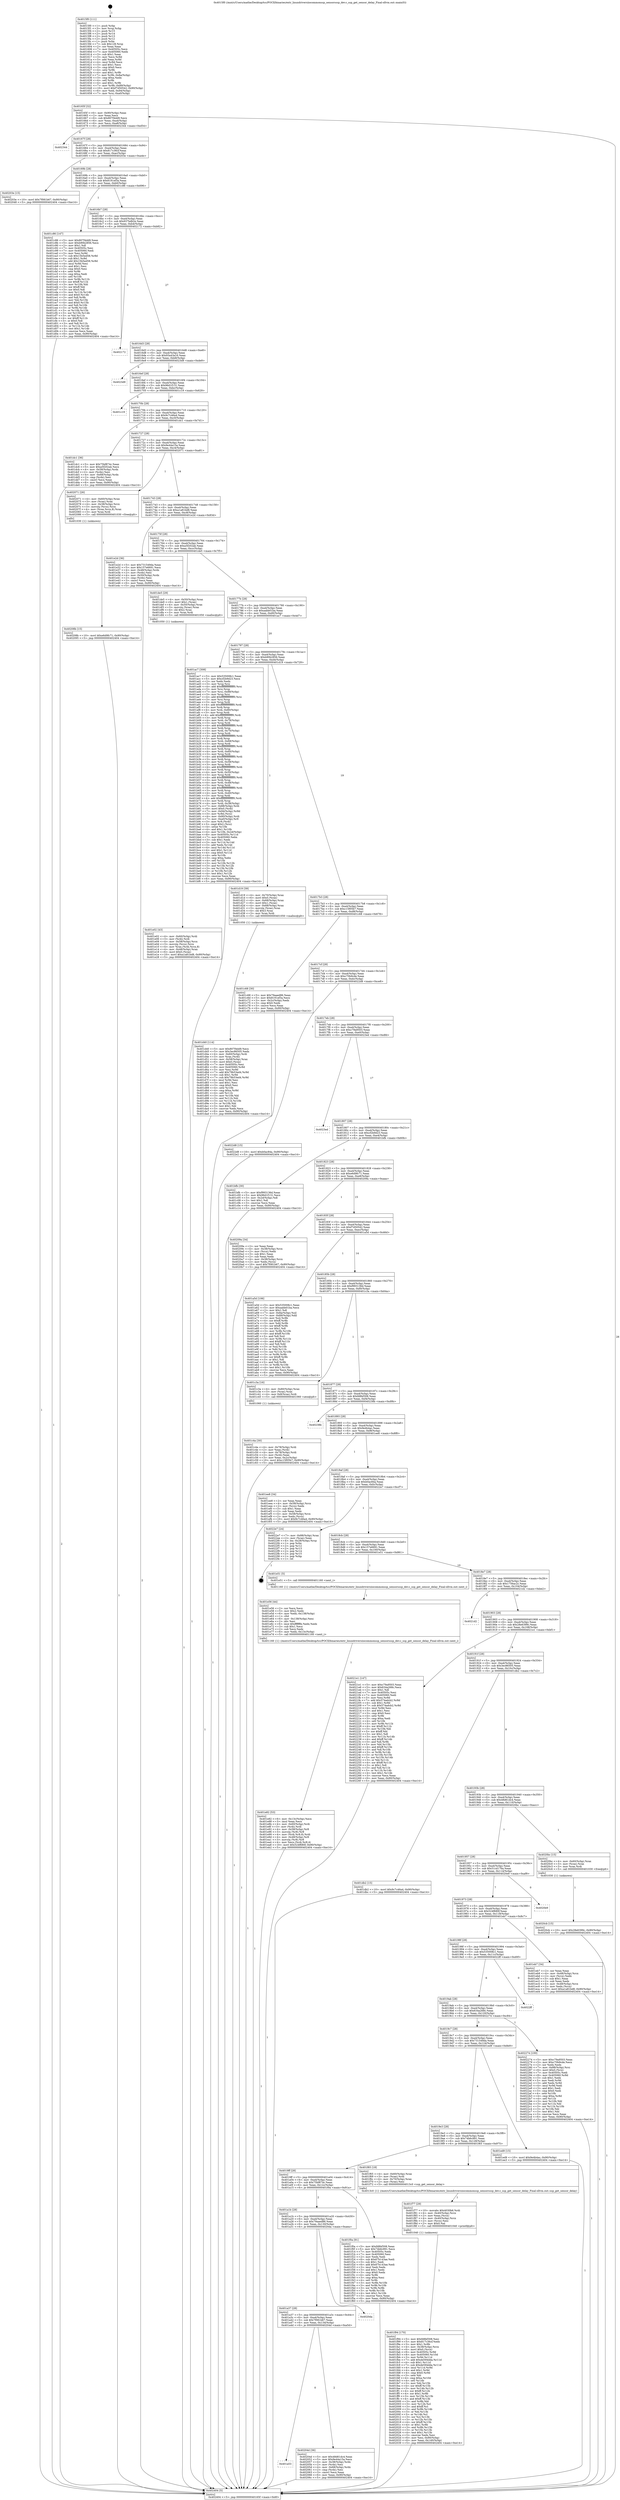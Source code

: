 digraph "0x4015f0" {
  label = "0x4015f0 (/mnt/c/Users/mathe/Desktop/tcc/POCII/binaries/extr_linuxdriversiiocommonssp_sensorsssp_dev.c_ssp_get_sensor_delay_Final-ollvm.out::main(0))"
  labelloc = "t"
  node[shape=record]

  Entry [label="",width=0.3,height=0.3,shape=circle,fillcolor=black,style=filled]
  "0x40165f" [label="{
     0x40165f [32]\l
     | [instrs]\l
     &nbsp;&nbsp;0x40165f \<+6\>: mov -0x90(%rbp),%eax\l
     &nbsp;&nbsp;0x401665 \<+2\>: mov %eax,%ecx\l
     &nbsp;&nbsp;0x401667 \<+6\>: sub $0x807f4dd9,%ecx\l
     &nbsp;&nbsp;0x40166d \<+6\>: mov %eax,-0xa4(%rbp)\l
     &nbsp;&nbsp;0x401673 \<+6\>: mov %ecx,-0xa8(%rbp)\l
     &nbsp;&nbsp;0x401679 \<+6\>: je 0000000000402344 \<main+0xd54\>\l
  }"]
  "0x402344" [label="{
     0x402344\l
  }", style=dashed]
  "0x40167f" [label="{
     0x40167f [28]\l
     | [instrs]\l
     &nbsp;&nbsp;0x40167f \<+5\>: jmp 0000000000401684 \<main+0x94\>\l
     &nbsp;&nbsp;0x401684 \<+6\>: mov -0xa4(%rbp),%eax\l
     &nbsp;&nbsp;0x40168a \<+5\>: sub $0x817c36cf,%eax\l
     &nbsp;&nbsp;0x40168f \<+6\>: mov %eax,-0xac(%rbp)\l
     &nbsp;&nbsp;0x401695 \<+6\>: je 000000000040203e \<main+0xa4e\>\l
  }"]
  Exit [label="",width=0.3,height=0.3,shape=circle,fillcolor=black,style=filled,peripheries=2]
  "0x40203e" [label="{
     0x40203e [15]\l
     | [instrs]\l
     &nbsp;&nbsp;0x40203e \<+10\>: movl $0x7f081b67,-0x90(%rbp)\l
     &nbsp;&nbsp;0x402048 \<+5\>: jmp 0000000000402404 \<main+0xe14\>\l
  }"]
  "0x40169b" [label="{
     0x40169b [28]\l
     | [instrs]\l
     &nbsp;&nbsp;0x40169b \<+5\>: jmp 00000000004016a0 \<main+0xb0\>\l
     &nbsp;&nbsp;0x4016a0 \<+6\>: mov -0xa4(%rbp),%eax\l
     &nbsp;&nbsp;0x4016a6 \<+5\>: sub $0x8191ef3a,%eax\l
     &nbsp;&nbsp;0x4016ab \<+6\>: mov %eax,-0xb0(%rbp)\l
     &nbsp;&nbsp;0x4016b1 \<+6\>: je 0000000000401c86 \<main+0x696\>\l
  }"]
  "0x4020cb" [label="{
     0x4020cb [15]\l
     | [instrs]\l
     &nbsp;&nbsp;0x4020cb \<+10\>: movl $0x28e6399c,-0x90(%rbp)\l
     &nbsp;&nbsp;0x4020d5 \<+5\>: jmp 0000000000402404 \<main+0xe14\>\l
  }"]
  "0x401c86" [label="{
     0x401c86 [147]\l
     | [instrs]\l
     &nbsp;&nbsp;0x401c86 \<+5\>: mov $0x807f4dd9,%eax\l
     &nbsp;&nbsp;0x401c8b \<+5\>: mov $0xb90b2856,%ecx\l
     &nbsp;&nbsp;0x401c90 \<+2\>: mov $0x1,%dl\l
     &nbsp;&nbsp;0x401c92 \<+7\>: mov 0x40505c,%esi\l
     &nbsp;&nbsp;0x401c99 \<+7\>: mov 0x405060,%edi\l
     &nbsp;&nbsp;0x401ca0 \<+3\>: mov %esi,%r8d\l
     &nbsp;&nbsp;0x401ca3 \<+7\>: sub $0x15b5ed58,%r8d\l
     &nbsp;&nbsp;0x401caa \<+4\>: sub $0x1,%r8d\l
     &nbsp;&nbsp;0x401cae \<+7\>: add $0x15b5ed58,%r8d\l
     &nbsp;&nbsp;0x401cb5 \<+4\>: imul %r8d,%esi\l
     &nbsp;&nbsp;0x401cb9 \<+3\>: and $0x1,%esi\l
     &nbsp;&nbsp;0x401cbc \<+3\>: cmp $0x0,%esi\l
     &nbsp;&nbsp;0x401cbf \<+4\>: sete %r9b\l
     &nbsp;&nbsp;0x401cc3 \<+3\>: cmp $0xa,%edi\l
     &nbsp;&nbsp;0x401cc6 \<+4\>: setl %r10b\l
     &nbsp;&nbsp;0x401cca \<+3\>: mov %r9b,%r11b\l
     &nbsp;&nbsp;0x401ccd \<+4\>: xor $0xff,%r11b\l
     &nbsp;&nbsp;0x401cd1 \<+3\>: mov %r10b,%bl\l
     &nbsp;&nbsp;0x401cd4 \<+3\>: xor $0xff,%bl\l
     &nbsp;&nbsp;0x401cd7 \<+3\>: xor $0x0,%dl\l
     &nbsp;&nbsp;0x401cda \<+3\>: mov %r11b,%r14b\l
     &nbsp;&nbsp;0x401cdd \<+4\>: and $0x0,%r14b\l
     &nbsp;&nbsp;0x401ce1 \<+3\>: and %dl,%r9b\l
     &nbsp;&nbsp;0x401ce4 \<+3\>: mov %bl,%r15b\l
     &nbsp;&nbsp;0x401ce7 \<+4\>: and $0x0,%r15b\l
     &nbsp;&nbsp;0x401ceb \<+3\>: and %dl,%r10b\l
     &nbsp;&nbsp;0x401cee \<+3\>: or %r9b,%r14b\l
     &nbsp;&nbsp;0x401cf1 \<+3\>: or %r10b,%r15b\l
     &nbsp;&nbsp;0x401cf4 \<+3\>: xor %r15b,%r14b\l
     &nbsp;&nbsp;0x401cf7 \<+3\>: or %bl,%r11b\l
     &nbsp;&nbsp;0x401cfa \<+4\>: xor $0xff,%r11b\l
     &nbsp;&nbsp;0x401cfe \<+3\>: or $0x0,%dl\l
     &nbsp;&nbsp;0x401d01 \<+3\>: and %dl,%r11b\l
     &nbsp;&nbsp;0x401d04 \<+3\>: or %r11b,%r14b\l
     &nbsp;&nbsp;0x401d07 \<+4\>: test $0x1,%r14b\l
     &nbsp;&nbsp;0x401d0b \<+3\>: cmovne %ecx,%eax\l
     &nbsp;&nbsp;0x401d0e \<+6\>: mov %eax,-0x90(%rbp)\l
     &nbsp;&nbsp;0x401d14 \<+5\>: jmp 0000000000402404 \<main+0xe14\>\l
  }"]
  "0x4016b7" [label="{
     0x4016b7 [28]\l
     | [instrs]\l
     &nbsp;&nbsp;0x4016b7 \<+5\>: jmp 00000000004016bc \<main+0xcc\>\l
     &nbsp;&nbsp;0x4016bc \<+6\>: mov -0xa4(%rbp),%eax\l
     &nbsp;&nbsp;0x4016c2 \<+5\>: sub $0x937bdb2e,%eax\l
     &nbsp;&nbsp;0x4016c7 \<+6\>: mov %eax,-0xb4(%rbp)\l
     &nbsp;&nbsp;0x4016cd \<+6\>: je 0000000000402172 \<main+0xb82\>\l
  }"]
  "0x40208b" [label="{
     0x40208b [15]\l
     | [instrs]\l
     &nbsp;&nbsp;0x40208b \<+10\>: movl $0xe6d9fc71,-0x90(%rbp)\l
     &nbsp;&nbsp;0x402095 \<+5\>: jmp 0000000000402404 \<main+0xe14\>\l
  }"]
  "0x402172" [label="{
     0x402172\l
  }", style=dashed]
  "0x4016d3" [label="{
     0x4016d3 [28]\l
     | [instrs]\l
     &nbsp;&nbsp;0x4016d3 \<+5\>: jmp 00000000004016d8 \<main+0xe8\>\l
     &nbsp;&nbsp;0x4016d8 \<+6\>: mov -0xa4(%rbp),%eax\l
     &nbsp;&nbsp;0x4016de \<+5\>: sub $0x93a43a16,%eax\l
     &nbsp;&nbsp;0x4016e3 \<+6\>: mov %eax,-0xb8(%rbp)\l
     &nbsp;&nbsp;0x4016e9 \<+6\>: je 00000000004023d9 \<main+0xde9\>\l
  }"]
  "0x401a53" [label="{
     0x401a53\l
  }", style=dashed]
  "0x4023d9" [label="{
     0x4023d9\l
  }", style=dashed]
  "0x4016ef" [label="{
     0x4016ef [28]\l
     | [instrs]\l
     &nbsp;&nbsp;0x4016ef \<+5\>: jmp 00000000004016f4 \<main+0x104\>\l
     &nbsp;&nbsp;0x4016f4 \<+6\>: mov -0xa4(%rbp),%eax\l
     &nbsp;&nbsp;0x4016fa \<+5\>: sub $0x96d1f131,%eax\l
     &nbsp;&nbsp;0x4016ff \<+6\>: mov %eax,-0xbc(%rbp)\l
     &nbsp;&nbsp;0x401705 \<+6\>: je 0000000000401c19 \<main+0x629\>\l
  }"]
  "0x40204d" [label="{
     0x40204d [36]\l
     | [instrs]\l
     &nbsp;&nbsp;0x40204d \<+5\>: mov $0x48d61dc4,%eax\l
     &nbsp;&nbsp;0x402052 \<+5\>: mov $0x9e44a15a,%ecx\l
     &nbsp;&nbsp;0x402057 \<+4\>: mov -0x38(%rbp),%rdx\l
     &nbsp;&nbsp;0x40205b \<+2\>: mov (%rdx),%esi\l
     &nbsp;&nbsp;0x40205d \<+4\>: mov -0x68(%rbp),%rdx\l
     &nbsp;&nbsp;0x402061 \<+2\>: cmp (%rdx),%esi\l
     &nbsp;&nbsp;0x402063 \<+3\>: cmovl %ecx,%eax\l
     &nbsp;&nbsp;0x402066 \<+6\>: mov %eax,-0x90(%rbp)\l
     &nbsp;&nbsp;0x40206c \<+5\>: jmp 0000000000402404 \<main+0xe14\>\l
  }"]
  "0x401c19" [label="{
     0x401c19\l
  }", style=dashed]
  "0x40170b" [label="{
     0x40170b [28]\l
     | [instrs]\l
     &nbsp;&nbsp;0x40170b \<+5\>: jmp 0000000000401710 \<main+0x120\>\l
     &nbsp;&nbsp;0x401710 \<+6\>: mov -0xa4(%rbp),%eax\l
     &nbsp;&nbsp;0x401716 \<+5\>: sub $0x9c7c46a4,%eax\l
     &nbsp;&nbsp;0x40171b \<+6\>: mov %eax,-0xc0(%rbp)\l
     &nbsp;&nbsp;0x401721 \<+6\>: je 0000000000401dc1 \<main+0x7d1\>\l
  }"]
  "0x401a37" [label="{
     0x401a37 [28]\l
     | [instrs]\l
     &nbsp;&nbsp;0x401a37 \<+5\>: jmp 0000000000401a3c \<main+0x44c\>\l
     &nbsp;&nbsp;0x401a3c \<+6\>: mov -0xa4(%rbp),%eax\l
     &nbsp;&nbsp;0x401a42 \<+5\>: sub $0x7f081b67,%eax\l
     &nbsp;&nbsp;0x401a47 \<+6\>: mov %eax,-0x134(%rbp)\l
     &nbsp;&nbsp;0x401a4d \<+6\>: je 000000000040204d \<main+0xa5d\>\l
  }"]
  "0x401dc1" [label="{
     0x401dc1 [36]\l
     | [instrs]\l
     &nbsp;&nbsp;0x401dc1 \<+5\>: mov $0x75bf874c,%eax\l
     &nbsp;&nbsp;0x401dc6 \<+5\>: mov $0xa5f202ab,%ecx\l
     &nbsp;&nbsp;0x401dcb \<+4\>: mov -0x58(%rbp),%rdx\l
     &nbsp;&nbsp;0x401dcf \<+2\>: mov (%rdx),%esi\l
     &nbsp;&nbsp;0x401dd1 \<+4\>: mov -0x68(%rbp),%rdx\l
     &nbsp;&nbsp;0x401dd5 \<+2\>: cmp (%rdx),%esi\l
     &nbsp;&nbsp;0x401dd7 \<+3\>: cmovl %ecx,%eax\l
     &nbsp;&nbsp;0x401dda \<+6\>: mov %eax,-0x90(%rbp)\l
     &nbsp;&nbsp;0x401de0 \<+5\>: jmp 0000000000402404 \<main+0xe14\>\l
  }"]
  "0x401727" [label="{
     0x401727 [28]\l
     | [instrs]\l
     &nbsp;&nbsp;0x401727 \<+5\>: jmp 000000000040172c \<main+0x13c\>\l
     &nbsp;&nbsp;0x40172c \<+6\>: mov -0xa4(%rbp),%eax\l
     &nbsp;&nbsp;0x401732 \<+5\>: sub $0x9e44a15a,%eax\l
     &nbsp;&nbsp;0x401737 \<+6\>: mov %eax,-0xc4(%rbp)\l
     &nbsp;&nbsp;0x40173d \<+6\>: je 0000000000402071 \<main+0xa81\>\l
  }"]
  "0x4020da" [label="{
     0x4020da\l
  }", style=dashed]
  "0x402071" [label="{
     0x402071 [26]\l
     | [instrs]\l
     &nbsp;&nbsp;0x402071 \<+4\>: mov -0x60(%rbp),%rax\l
     &nbsp;&nbsp;0x402075 \<+3\>: mov (%rax),%rax\l
     &nbsp;&nbsp;0x402078 \<+4\>: mov -0x38(%rbp),%rcx\l
     &nbsp;&nbsp;0x40207c \<+3\>: movslq (%rcx),%rcx\l
     &nbsp;&nbsp;0x40207f \<+4\>: mov (%rax,%rcx,8),%rax\l
     &nbsp;&nbsp;0x402083 \<+3\>: mov %rax,%rdi\l
     &nbsp;&nbsp;0x402086 \<+5\>: call 0000000000401030 \<free@plt\>\l
     | [calls]\l
     &nbsp;&nbsp;0x401030 \{1\} (unknown)\l
  }"]
  "0x401743" [label="{
     0x401743 [28]\l
     | [instrs]\l
     &nbsp;&nbsp;0x401743 \<+5\>: jmp 0000000000401748 \<main+0x158\>\l
     &nbsp;&nbsp;0x401748 \<+6\>: mov -0xa4(%rbp),%eax\l
     &nbsp;&nbsp;0x40174e \<+5\>: sub $0xa1a81bd8,%eax\l
     &nbsp;&nbsp;0x401753 \<+6\>: mov %eax,-0xc8(%rbp)\l
     &nbsp;&nbsp;0x401759 \<+6\>: je 0000000000401e2d \<main+0x83d\>\l
  }"]
  "0x401f94" [label="{
     0x401f94 [170]\l
     | [instrs]\l
     &nbsp;&nbsp;0x401f94 \<+5\>: mov $0xfd8bf308,%esi\l
     &nbsp;&nbsp;0x401f99 \<+5\>: mov $0x817c36cf,%edx\l
     &nbsp;&nbsp;0x401f9e \<+3\>: mov $0x1,%r8b\l
     &nbsp;&nbsp;0x401fa1 \<+4\>: mov -0x38(%rbp),%rcx\l
     &nbsp;&nbsp;0x401fa5 \<+6\>: movl $0x0,(%rcx)\l
     &nbsp;&nbsp;0x401fab \<+8\>: mov 0x40505c,%r9d\l
     &nbsp;&nbsp;0x401fb3 \<+8\>: mov 0x405060,%r10d\l
     &nbsp;&nbsp;0x401fbb \<+3\>: mov %r9d,%r11d\l
     &nbsp;&nbsp;0x401fbe \<+7\>: add $0xde594dda,%r11d\l
     &nbsp;&nbsp;0x401fc5 \<+4\>: sub $0x1,%r11d\l
     &nbsp;&nbsp;0x401fc9 \<+7\>: sub $0xde594dda,%r11d\l
     &nbsp;&nbsp;0x401fd0 \<+4\>: imul %r11d,%r9d\l
     &nbsp;&nbsp;0x401fd4 \<+4\>: and $0x1,%r9d\l
     &nbsp;&nbsp;0x401fd8 \<+4\>: cmp $0x0,%r9d\l
     &nbsp;&nbsp;0x401fdc \<+3\>: sete %bl\l
     &nbsp;&nbsp;0x401fdf \<+4\>: cmp $0xa,%r10d\l
     &nbsp;&nbsp;0x401fe3 \<+4\>: setl %r14b\l
     &nbsp;&nbsp;0x401fe7 \<+3\>: mov %bl,%r15b\l
     &nbsp;&nbsp;0x401fea \<+4\>: xor $0xff,%r15b\l
     &nbsp;&nbsp;0x401fee \<+3\>: mov %r14b,%r12b\l
     &nbsp;&nbsp;0x401ff1 \<+4\>: xor $0xff,%r12b\l
     &nbsp;&nbsp;0x401ff5 \<+4\>: xor $0x1,%r8b\l
     &nbsp;&nbsp;0x401ff9 \<+3\>: mov %r15b,%r13b\l
     &nbsp;&nbsp;0x401ffc \<+4\>: and $0xff,%r13b\l
     &nbsp;&nbsp;0x402000 \<+3\>: and %r8b,%bl\l
     &nbsp;&nbsp;0x402003 \<+3\>: mov %r12b,%cl\l
     &nbsp;&nbsp;0x402006 \<+3\>: and $0xff,%cl\l
     &nbsp;&nbsp;0x402009 \<+3\>: and %r8b,%r14b\l
     &nbsp;&nbsp;0x40200c \<+3\>: or %bl,%r13b\l
     &nbsp;&nbsp;0x40200f \<+3\>: or %r14b,%cl\l
     &nbsp;&nbsp;0x402012 \<+3\>: xor %cl,%r13b\l
     &nbsp;&nbsp;0x402015 \<+3\>: or %r12b,%r15b\l
     &nbsp;&nbsp;0x402018 \<+4\>: xor $0xff,%r15b\l
     &nbsp;&nbsp;0x40201c \<+4\>: or $0x1,%r8b\l
     &nbsp;&nbsp;0x402020 \<+3\>: and %r8b,%r15b\l
     &nbsp;&nbsp;0x402023 \<+3\>: or %r15b,%r13b\l
     &nbsp;&nbsp;0x402026 \<+4\>: test $0x1,%r13b\l
     &nbsp;&nbsp;0x40202a \<+3\>: cmovne %edx,%esi\l
     &nbsp;&nbsp;0x40202d \<+6\>: mov %esi,-0x90(%rbp)\l
     &nbsp;&nbsp;0x402033 \<+6\>: mov %eax,-0x140(%rbp)\l
     &nbsp;&nbsp;0x402039 \<+5\>: jmp 0000000000402404 \<main+0xe14\>\l
  }"]
  "0x401e2d" [label="{
     0x401e2d [36]\l
     | [instrs]\l
     &nbsp;&nbsp;0x401e2d \<+5\>: mov $0x731549da,%eax\l
     &nbsp;&nbsp;0x401e32 \<+5\>: mov $0x157e6691,%ecx\l
     &nbsp;&nbsp;0x401e37 \<+4\>: mov -0x48(%rbp),%rdx\l
     &nbsp;&nbsp;0x401e3b \<+2\>: mov (%rdx),%esi\l
     &nbsp;&nbsp;0x401e3d \<+4\>: mov -0x50(%rbp),%rdx\l
     &nbsp;&nbsp;0x401e41 \<+2\>: cmp (%rdx),%esi\l
     &nbsp;&nbsp;0x401e43 \<+3\>: cmovl %ecx,%eax\l
     &nbsp;&nbsp;0x401e46 \<+6\>: mov %eax,-0x90(%rbp)\l
     &nbsp;&nbsp;0x401e4c \<+5\>: jmp 0000000000402404 \<main+0xe14\>\l
  }"]
  "0x40175f" [label="{
     0x40175f [28]\l
     | [instrs]\l
     &nbsp;&nbsp;0x40175f \<+5\>: jmp 0000000000401764 \<main+0x174\>\l
     &nbsp;&nbsp;0x401764 \<+6\>: mov -0xa4(%rbp),%eax\l
     &nbsp;&nbsp;0x40176a \<+5\>: sub $0xa5f202ab,%eax\l
     &nbsp;&nbsp;0x40176f \<+6\>: mov %eax,-0xcc(%rbp)\l
     &nbsp;&nbsp;0x401775 \<+6\>: je 0000000000401de5 \<main+0x7f5\>\l
  }"]
  "0x401f77" [label="{
     0x401f77 [29]\l
     | [instrs]\l
     &nbsp;&nbsp;0x401f77 \<+10\>: movabs $0x4030b6,%rdi\l
     &nbsp;&nbsp;0x401f81 \<+4\>: mov -0x40(%rbp),%rcx\l
     &nbsp;&nbsp;0x401f85 \<+2\>: mov %eax,(%rcx)\l
     &nbsp;&nbsp;0x401f87 \<+4\>: mov -0x40(%rbp),%rcx\l
     &nbsp;&nbsp;0x401f8b \<+2\>: mov (%rcx),%esi\l
     &nbsp;&nbsp;0x401f8d \<+2\>: mov $0x0,%al\l
     &nbsp;&nbsp;0x401f8f \<+5\>: call 0000000000401040 \<printf@plt\>\l
     | [calls]\l
     &nbsp;&nbsp;0x401040 \{1\} (unknown)\l
  }"]
  "0x401de5" [label="{
     0x401de5 [29]\l
     | [instrs]\l
     &nbsp;&nbsp;0x401de5 \<+4\>: mov -0x50(%rbp),%rax\l
     &nbsp;&nbsp;0x401de9 \<+6\>: movl $0x1,(%rax)\l
     &nbsp;&nbsp;0x401def \<+4\>: mov -0x50(%rbp),%rax\l
     &nbsp;&nbsp;0x401df3 \<+3\>: movslq (%rax),%rax\l
     &nbsp;&nbsp;0x401df6 \<+4\>: shl $0x2,%rax\l
     &nbsp;&nbsp;0x401dfa \<+3\>: mov %rax,%rdi\l
     &nbsp;&nbsp;0x401dfd \<+5\>: call 0000000000401050 \<malloc@plt\>\l
     | [calls]\l
     &nbsp;&nbsp;0x401050 \{1\} (unknown)\l
  }"]
  "0x40177b" [label="{
     0x40177b [28]\l
     | [instrs]\l
     &nbsp;&nbsp;0x40177b \<+5\>: jmp 0000000000401780 \<main+0x190\>\l
     &nbsp;&nbsp;0x401780 \<+6\>: mov -0xa4(%rbp),%eax\l
     &nbsp;&nbsp;0x401786 \<+5\>: sub $0xaabb01ba,%eax\l
     &nbsp;&nbsp;0x40178b \<+6\>: mov %eax,-0xd0(%rbp)\l
     &nbsp;&nbsp;0x401791 \<+6\>: je 0000000000401ac7 \<main+0x4d7\>\l
  }"]
  "0x401a1b" [label="{
     0x401a1b [28]\l
     | [instrs]\l
     &nbsp;&nbsp;0x401a1b \<+5\>: jmp 0000000000401a20 \<main+0x430\>\l
     &nbsp;&nbsp;0x401a20 \<+6\>: mov -0xa4(%rbp),%eax\l
     &nbsp;&nbsp;0x401a26 \<+5\>: sub $0x79aaed86,%eax\l
     &nbsp;&nbsp;0x401a2b \<+6\>: mov %eax,-0x130(%rbp)\l
     &nbsp;&nbsp;0x401a31 \<+6\>: je 00000000004020da \<main+0xaea\>\l
  }"]
  "0x401ac7" [label="{
     0x401ac7 [308]\l
     | [instrs]\l
     &nbsp;&nbsp;0x401ac7 \<+5\>: mov $0x535008c1,%eax\l
     &nbsp;&nbsp;0x401acc \<+5\>: mov $0xcf2b9d23,%ecx\l
     &nbsp;&nbsp;0x401ad1 \<+2\>: xor %edx,%edx\l
     &nbsp;&nbsp;0x401ad3 \<+3\>: mov %rsp,%rsi\l
     &nbsp;&nbsp;0x401ad6 \<+4\>: add $0xfffffffffffffff0,%rsi\l
     &nbsp;&nbsp;0x401ada \<+3\>: mov %rsi,%rsp\l
     &nbsp;&nbsp;0x401add \<+7\>: mov %rsi,-0x88(%rbp)\l
     &nbsp;&nbsp;0x401ae4 \<+3\>: mov %rsp,%rsi\l
     &nbsp;&nbsp;0x401ae7 \<+4\>: add $0xfffffffffffffff0,%rsi\l
     &nbsp;&nbsp;0x401aeb \<+3\>: mov %rsi,%rsp\l
     &nbsp;&nbsp;0x401aee \<+3\>: mov %rsp,%rdi\l
     &nbsp;&nbsp;0x401af1 \<+4\>: add $0xfffffffffffffff0,%rdi\l
     &nbsp;&nbsp;0x401af5 \<+3\>: mov %rdi,%rsp\l
     &nbsp;&nbsp;0x401af8 \<+4\>: mov %rdi,-0x80(%rbp)\l
     &nbsp;&nbsp;0x401afc \<+3\>: mov %rsp,%rdi\l
     &nbsp;&nbsp;0x401aff \<+4\>: add $0xfffffffffffffff0,%rdi\l
     &nbsp;&nbsp;0x401b03 \<+3\>: mov %rdi,%rsp\l
     &nbsp;&nbsp;0x401b06 \<+4\>: mov %rdi,-0x78(%rbp)\l
     &nbsp;&nbsp;0x401b0a \<+3\>: mov %rsp,%rdi\l
     &nbsp;&nbsp;0x401b0d \<+4\>: add $0xfffffffffffffff0,%rdi\l
     &nbsp;&nbsp;0x401b11 \<+3\>: mov %rdi,%rsp\l
     &nbsp;&nbsp;0x401b14 \<+4\>: mov %rdi,-0x70(%rbp)\l
     &nbsp;&nbsp;0x401b18 \<+3\>: mov %rsp,%rdi\l
     &nbsp;&nbsp;0x401b1b \<+4\>: add $0xfffffffffffffff0,%rdi\l
     &nbsp;&nbsp;0x401b1f \<+3\>: mov %rdi,%rsp\l
     &nbsp;&nbsp;0x401b22 \<+4\>: mov %rdi,-0x68(%rbp)\l
     &nbsp;&nbsp;0x401b26 \<+3\>: mov %rsp,%rdi\l
     &nbsp;&nbsp;0x401b29 \<+4\>: add $0xfffffffffffffff0,%rdi\l
     &nbsp;&nbsp;0x401b2d \<+3\>: mov %rdi,%rsp\l
     &nbsp;&nbsp;0x401b30 \<+4\>: mov %rdi,-0x60(%rbp)\l
     &nbsp;&nbsp;0x401b34 \<+3\>: mov %rsp,%rdi\l
     &nbsp;&nbsp;0x401b37 \<+4\>: add $0xfffffffffffffff0,%rdi\l
     &nbsp;&nbsp;0x401b3b \<+3\>: mov %rdi,%rsp\l
     &nbsp;&nbsp;0x401b3e \<+4\>: mov %rdi,-0x58(%rbp)\l
     &nbsp;&nbsp;0x401b42 \<+3\>: mov %rsp,%rdi\l
     &nbsp;&nbsp;0x401b45 \<+4\>: add $0xfffffffffffffff0,%rdi\l
     &nbsp;&nbsp;0x401b49 \<+3\>: mov %rdi,%rsp\l
     &nbsp;&nbsp;0x401b4c \<+4\>: mov %rdi,-0x50(%rbp)\l
     &nbsp;&nbsp;0x401b50 \<+3\>: mov %rsp,%rdi\l
     &nbsp;&nbsp;0x401b53 \<+4\>: add $0xfffffffffffffff0,%rdi\l
     &nbsp;&nbsp;0x401b57 \<+3\>: mov %rdi,%rsp\l
     &nbsp;&nbsp;0x401b5a \<+4\>: mov %rdi,-0x48(%rbp)\l
     &nbsp;&nbsp;0x401b5e \<+3\>: mov %rsp,%rdi\l
     &nbsp;&nbsp;0x401b61 \<+4\>: add $0xfffffffffffffff0,%rdi\l
     &nbsp;&nbsp;0x401b65 \<+3\>: mov %rdi,%rsp\l
     &nbsp;&nbsp;0x401b68 \<+4\>: mov %rdi,-0x40(%rbp)\l
     &nbsp;&nbsp;0x401b6c \<+3\>: mov %rsp,%rdi\l
     &nbsp;&nbsp;0x401b6f \<+4\>: add $0xfffffffffffffff0,%rdi\l
     &nbsp;&nbsp;0x401b73 \<+3\>: mov %rdi,%rsp\l
     &nbsp;&nbsp;0x401b76 \<+4\>: mov %rdi,-0x38(%rbp)\l
     &nbsp;&nbsp;0x401b7a \<+7\>: mov -0x88(%rbp),%rdi\l
     &nbsp;&nbsp;0x401b81 \<+6\>: movl $0x0,(%rdi)\l
     &nbsp;&nbsp;0x401b87 \<+7\>: mov -0x94(%rbp),%r8d\l
     &nbsp;&nbsp;0x401b8e \<+3\>: mov %r8d,(%rsi)\l
     &nbsp;&nbsp;0x401b91 \<+4\>: mov -0x80(%rbp),%rdi\l
     &nbsp;&nbsp;0x401b95 \<+7\>: mov -0xa0(%rbp),%r9\l
     &nbsp;&nbsp;0x401b9c \<+3\>: mov %r9,(%rdi)\l
     &nbsp;&nbsp;0x401b9f \<+3\>: cmpl $0x2,(%rsi)\l
     &nbsp;&nbsp;0x401ba2 \<+4\>: setne %r10b\l
     &nbsp;&nbsp;0x401ba6 \<+4\>: and $0x1,%r10b\l
     &nbsp;&nbsp;0x401baa \<+4\>: mov %r10b,-0x2d(%rbp)\l
     &nbsp;&nbsp;0x401bae \<+8\>: mov 0x40505c,%r11d\l
     &nbsp;&nbsp;0x401bb6 \<+7\>: mov 0x405060,%ebx\l
     &nbsp;&nbsp;0x401bbd \<+3\>: sub $0x1,%edx\l
     &nbsp;&nbsp;0x401bc0 \<+3\>: mov %r11d,%r14d\l
     &nbsp;&nbsp;0x401bc3 \<+3\>: add %edx,%r14d\l
     &nbsp;&nbsp;0x401bc6 \<+4\>: imul %r14d,%r11d\l
     &nbsp;&nbsp;0x401bca \<+4\>: and $0x1,%r11d\l
     &nbsp;&nbsp;0x401bce \<+4\>: cmp $0x0,%r11d\l
     &nbsp;&nbsp;0x401bd2 \<+4\>: sete %r10b\l
     &nbsp;&nbsp;0x401bd6 \<+3\>: cmp $0xa,%ebx\l
     &nbsp;&nbsp;0x401bd9 \<+4\>: setl %r15b\l
     &nbsp;&nbsp;0x401bdd \<+3\>: mov %r10b,%r12b\l
     &nbsp;&nbsp;0x401be0 \<+3\>: and %r15b,%r12b\l
     &nbsp;&nbsp;0x401be3 \<+3\>: xor %r15b,%r10b\l
     &nbsp;&nbsp;0x401be6 \<+3\>: or %r10b,%r12b\l
     &nbsp;&nbsp;0x401be9 \<+4\>: test $0x1,%r12b\l
     &nbsp;&nbsp;0x401bed \<+3\>: cmovne %ecx,%eax\l
     &nbsp;&nbsp;0x401bf0 \<+6\>: mov %eax,-0x90(%rbp)\l
     &nbsp;&nbsp;0x401bf6 \<+5\>: jmp 0000000000402404 \<main+0xe14\>\l
  }"]
  "0x401797" [label="{
     0x401797 [28]\l
     | [instrs]\l
     &nbsp;&nbsp;0x401797 \<+5\>: jmp 000000000040179c \<main+0x1ac\>\l
     &nbsp;&nbsp;0x40179c \<+6\>: mov -0xa4(%rbp),%eax\l
     &nbsp;&nbsp;0x4017a2 \<+5\>: sub $0xb90b2856,%eax\l
     &nbsp;&nbsp;0x4017a7 \<+6\>: mov %eax,-0xd4(%rbp)\l
     &nbsp;&nbsp;0x4017ad \<+6\>: je 0000000000401d19 \<main+0x729\>\l
  }"]
  "0x401f0a" [label="{
     0x401f0a [91]\l
     | [instrs]\l
     &nbsp;&nbsp;0x401f0a \<+5\>: mov $0xfd8bf308,%eax\l
     &nbsp;&nbsp;0x401f0f \<+5\>: mov $0x74b6c991,%ecx\l
     &nbsp;&nbsp;0x401f14 \<+7\>: mov 0x40505c,%edx\l
     &nbsp;&nbsp;0x401f1b \<+7\>: mov 0x405060,%esi\l
     &nbsp;&nbsp;0x401f22 \<+2\>: mov %edx,%edi\l
     &nbsp;&nbsp;0x401f24 \<+6\>: sub $0x67b143ae,%edi\l
     &nbsp;&nbsp;0x401f2a \<+3\>: sub $0x1,%edi\l
     &nbsp;&nbsp;0x401f2d \<+6\>: add $0x67b143ae,%edi\l
     &nbsp;&nbsp;0x401f33 \<+3\>: imul %edi,%edx\l
     &nbsp;&nbsp;0x401f36 \<+3\>: and $0x1,%edx\l
     &nbsp;&nbsp;0x401f39 \<+3\>: cmp $0x0,%edx\l
     &nbsp;&nbsp;0x401f3c \<+4\>: sete %r8b\l
     &nbsp;&nbsp;0x401f40 \<+3\>: cmp $0xa,%esi\l
     &nbsp;&nbsp;0x401f43 \<+4\>: setl %r9b\l
     &nbsp;&nbsp;0x401f47 \<+3\>: mov %r8b,%r10b\l
     &nbsp;&nbsp;0x401f4a \<+3\>: and %r9b,%r10b\l
     &nbsp;&nbsp;0x401f4d \<+3\>: xor %r9b,%r8b\l
     &nbsp;&nbsp;0x401f50 \<+3\>: or %r8b,%r10b\l
     &nbsp;&nbsp;0x401f53 \<+4\>: test $0x1,%r10b\l
     &nbsp;&nbsp;0x401f57 \<+3\>: cmovne %ecx,%eax\l
     &nbsp;&nbsp;0x401f5a \<+6\>: mov %eax,-0x90(%rbp)\l
     &nbsp;&nbsp;0x401f60 \<+5\>: jmp 0000000000402404 \<main+0xe14\>\l
  }"]
  "0x401d19" [label="{
     0x401d19 [39]\l
     | [instrs]\l
     &nbsp;&nbsp;0x401d19 \<+4\>: mov -0x70(%rbp),%rax\l
     &nbsp;&nbsp;0x401d1d \<+6\>: movl $0x0,(%rax)\l
     &nbsp;&nbsp;0x401d23 \<+4\>: mov -0x68(%rbp),%rax\l
     &nbsp;&nbsp;0x401d27 \<+6\>: movl $0x1,(%rax)\l
     &nbsp;&nbsp;0x401d2d \<+4\>: mov -0x68(%rbp),%rax\l
     &nbsp;&nbsp;0x401d31 \<+3\>: movslq (%rax),%rax\l
     &nbsp;&nbsp;0x401d34 \<+4\>: shl $0x3,%rax\l
     &nbsp;&nbsp;0x401d38 \<+3\>: mov %rax,%rdi\l
     &nbsp;&nbsp;0x401d3b \<+5\>: call 0000000000401050 \<malloc@plt\>\l
     | [calls]\l
     &nbsp;&nbsp;0x401050 \{1\} (unknown)\l
  }"]
  "0x4017b3" [label="{
     0x4017b3 [28]\l
     | [instrs]\l
     &nbsp;&nbsp;0x4017b3 \<+5\>: jmp 00000000004017b8 \<main+0x1c8\>\l
     &nbsp;&nbsp;0x4017b8 \<+6\>: mov -0xa4(%rbp),%eax\l
     &nbsp;&nbsp;0x4017be \<+5\>: sub $0xc15f05b7,%eax\l
     &nbsp;&nbsp;0x4017c3 \<+6\>: mov %eax,-0xd8(%rbp)\l
     &nbsp;&nbsp;0x4017c9 \<+6\>: je 0000000000401c68 \<main+0x678\>\l
  }"]
  "0x4019ff" [label="{
     0x4019ff [28]\l
     | [instrs]\l
     &nbsp;&nbsp;0x4019ff \<+5\>: jmp 0000000000401a04 \<main+0x414\>\l
     &nbsp;&nbsp;0x401a04 \<+6\>: mov -0xa4(%rbp),%eax\l
     &nbsp;&nbsp;0x401a0a \<+5\>: sub $0x75bf874c,%eax\l
     &nbsp;&nbsp;0x401a0f \<+6\>: mov %eax,-0x12c(%rbp)\l
     &nbsp;&nbsp;0x401a15 \<+6\>: je 0000000000401f0a \<main+0x91a\>\l
  }"]
  "0x401c68" [label="{
     0x401c68 [30]\l
     | [instrs]\l
     &nbsp;&nbsp;0x401c68 \<+5\>: mov $0x79aaed86,%eax\l
     &nbsp;&nbsp;0x401c6d \<+5\>: mov $0x8191ef3a,%ecx\l
     &nbsp;&nbsp;0x401c72 \<+3\>: mov -0x2c(%rbp),%edx\l
     &nbsp;&nbsp;0x401c75 \<+3\>: cmp $0x0,%edx\l
     &nbsp;&nbsp;0x401c78 \<+3\>: cmove %ecx,%eax\l
     &nbsp;&nbsp;0x401c7b \<+6\>: mov %eax,-0x90(%rbp)\l
     &nbsp;&nbsp;0x401c81 \<+5\>: jmp 0000000000402404 \<main+0xe14\>\l
  }"]
  "0x4017cf" [label="{
     0x4017cf [28]\l
     | [instrs]\l
     &nbsp;&nbsp;0x4017cf \<+5\>: jmp 00000000004017d4 \<main+0x1e4\>\l
     &nbsp;&nbsp;0x4017d4 \<+6\>: mov -0xa4(%rbp),%eax\l
     &nbsp;&nbsp;0x4017da \<+5\>: sub $0xc70b9cde,%eax\l
     &nbsp;&nbsp;0x4017df \<+6\>: mov %eax,-0xdc(%rbp)\l
     &nbsp;&nbsp;0x4017e5 \<+6\>: je 00000000004022d8 \<main+0xce8\>\l
  }"]
  "0x401f65" [label="{
     0x401f65 [18]\l
     | [instrs]\l
     &nbsp;&nbsp;0x401f65 \<+4\>: mov -0x60(%rbp),%rax\l
     &nbsp;&nbsp;0x401f69 \<+3\>: mov (%rax),%rdi\l
     &nbsp;&nbsp;0x401f6c \<+4\>: mov -0x70(%rbp),%rax\l
     &nbsp;&nbsp;0x401f70 \<+2\>: mov (%rax),%esi\l
     &nbsp;&nbsp;0x401f72 \<+5\>: call 00000000004013c0 \<ssp_get_sensor_delay\>\l
     | [calls]\l
     &nbsp;&nbsp;0x4013c0 \{1\} (/mnt/c/Users/mathe/Desktop/tcc/POCII/binaries/extr_linuxdriversiiocommonssp_sensorsssp_dev.c_ssp_get_sensor_delay_Final-ollvm.out::ssp_get_sensor_delay)\l
  }"]
  "0x4022d8" [label="{
     0x4022d8 [15]\l
     | [instrs]\l
     &nbsp;&nbsp;0x4022d8 \<+10\>: movl $0xb0ac84a,-0x90(%rbp)\l
     &nbsp;&nbsp;0x4022e2 \<+5\>: jmp 0000000000402404 \<main+0xe14\>\l
  }"]
  "0x4017eb" [label="{
     0x4017eb [28]\l
     | [instrs]\l
     &nbsp;&nbsp;0x4017eb \<+5\>: jmp 00000000004017f0 \<main+0x200\>\l
     &nbsp;&nbsp;0x4017f0 \<+6\>: mov -0xa4(%rbp),%eax\l
     &nbsp;&nbsp;0x4017f6 \<+5\>: sub $0xc79a9503,%eax\l
     &nbsp;&nbsp;0x4017fb \<+6\>: mov %eax,-0xe0(%rbp)\l
     &nbsp;&nbsp;0x401801 \<+6\>: je 00000000004023ed \<main+0xdfd\>\l
  }"]
  "0x4019e3" [label="{
     0x4019e3 [28]\l
     | [instrs]\l
     &nbsp;&nbsp;0x4019e3 \<+5\>: jmp 00000000004019e8 \<main+0x3f8\>\l
     &nbsp;&nbsp;0x4019e8 \<+6\>: mov -0xa4(%rbp),%eax\l
     &nbsp;&nbsp;0x4019ee \<+5\>: sub $0x74b6c991,%eax\l
     &nbsp;&nbsp;0x4019f3 \<+6\>: mov %eax,-0x128(%rbp)\l
     &nbsp;&nbsp;0x4019f9 \<+6\>: je 0000000000401f65 \<main+0x975\>\l
  }"]
  "0x4023ed" [label="{
     0x4023ed\l
  }", style=dashed]
  "0x401807" [label="{
     0x401807 [28]\l
     | [instrs]\l
     &nbsp;&nbsp;0x401807 \<+5\>: jmp 000000000040180c \<main+0x21c\>\l
     &nbsp;&nbsp;0x40180c \<+6\>: mov -0xa4(%rbp),%eax\l
     &nbsp;&nbsp;0x401812 \<+5\>: sub $0xcf2b9d23,%eax\l
     &nbsp;&nbsp;0x401817 \<+6\>: mov %eax,-0xe4(%rbp)\l
     &nbsp;&nbsp;0x40181d \<+6\>: je 0000000000401bfb \<main+0x60b\>\l
  }"]
  "0x401ed9" [label="{
     0x401ed9 [15]\l
     | [instrs]\l
     &nbsp;&nbsp;0x401ed9 \<+10\>: movl $0x9e4b4ac,-0x90(%rbp)\l
     &nbsp;&nbsp;0x401ee3 \<+5\>: jmp 0000000000402404 \<main+0xe14\>\l
  }"]
  "0x401bfb" [label="{
     0x401bfb [30]\l
     | [instrs]\l
     &nbsp;&nbsp;0x401bfb \<+5\>: mov $0xf993136d,%eax\l
     &nbsp;&nbsp;0x401c00 \<+5\>: mov $0x96d1f131,%ecx\l
     &nbsp;&nbsp;0x401c05 \<+3\>: mov -0x2d(%rbp),%dl\l
     &nbsp;&nbsp;0x401c08 \<+3\>: test $0x1,%dl\l
     &nbsp;&nbsp;0x401c0b \<+3\>: cmovne %ecx,%eax\l
     &nbsp;&nbsp;0x401c0e \<+6\>: mov %eax,-0x90(%rbp)\l
     &nbsp;&nbsp;0x401c14 \<+5\>: jmp 0000000000402404 \<main+0xe14\>\l
  }"]
  "0x401823" [label="{
     0x401823 [28]\l
     | [instrs]\l
     &nbsp;&nbsp;0x401823 \<+5\>: jmp 0000000000401828 \<main+0x238\>\l
     &nbsp;&nbsp;0x401828 \<+6\>: mov -0xa4(%rbp),%eax\l
     &nbsp;&nbsp;0x40182e \<+5\>: sub $0xe6d9fc71,%eax\l
     &nbsp;&nbsp;0x401833 \<+6\>: mov %eax,-0xe8(%rbp)\l
     &nbsp;&nbsp;0x401839 \<+6\>: je 000000000040209a \<main+0xaaa\>\l
  }"]
  "0x4019c7" [label="{
     0x4019c7 [28]\l
     | [instrs]\l
     &nbsp;&nbsp;0x4019c7 \<+5\>: jmp 00000000004019cc \<main+0x3dc\>\l
     &nbsp;&nbsp;0x4019cc \<+6\>: mov -0xa4(%rbp),%eax\l
     &nbsp;&nbsp;0x4019d2 \<+5\>: sub $0x731549da,%eax\l
     &nbsp;&nbsp;0x4019d7 \<+6\>: mov %eax,-0x124(%rbp)\l
     &nbsp;&nbsp;0x4019dd \<+6\>: je 0000000000401ed9 \<main+0x8e9\>\l
  }"]
  "0x40209a" [label="{
     0x40209a [34]\l
     | [instrs]\l
     &nbsp;&nbsp;0x40209a \<+2\>: xor %eax,%eax\l
     &nbsp;&nbsp;0x40209c \<+4\>: mov -0x38(%rbp),%rcx\l
     &nbsp;&nbsp;0x4020a0 \<+2\>: mov (%rcx),%edx\l
     &nbsp;&nbsp;0x4020a2 \<+3\>: sub $0x1,%eax\l
     &nbsp;&nbsp;0x4020a5 \<+2\>: sub %eax,%edx\l
     &nbsp;&nbsp;0x4020a7 \<+4\>: mov -0x38(%rbp),%rcx\l
     &nbsp;&nbsp;0x4020ab \<+2\>: mov %edx,(%rcx)\l
     &nbsp;&nbsp;0x4020ad \<+10\>: movl $0x7f081b67,-0x90(%rbp)\l
     &nbsp;&nbsp;0x4020b7 \<+5\>: jmp 0000000000402404 \<main+0xe14\>\l
  }"]
  "0x40183f" [label="{
     0x40183f [28]\l
     | [instrs]\l
     &nbsp;&nbsp;0x40183f \<+5\>: jmp 0000000000401844 \<main+0x254\>\l
     &nbsp;&nbsp;0x401844 \<+6\>: mov -0xa4(%rbp),%eax\l
     &nbsp;&nbsp;0x40184a \<+5\>: sub $0xf7d50542,%eax\l
     &nbsp;&nbsp;0x40184f \<+6\>: mov %eax,-0xec(%rbp)\l
     &nbsp;&nbsp;0x401855 \<+6\>: je 0000000000401a5d \<main+0x46d\>\l
  }"]
  "0x402274" [label="{
     0x402274 [100]\l
     | [instrs]\l
     &nbsp;&nbsp;0x402274 \<+5\>: mov $0xc79a9503,%eax\l
     &nbsp;&nbsp;0x402279 \<+5\>: mov $0xc70b9cde,%ecx\l
     &nbsp;&nbsp;0x40227e \<+2\>: xor %edx,%edx\l
     &nbsp;&nbsp;0x402280 \<+7\>: mov -0x88(%rbp),%rsi\l
     &nbsp;&nbsp;0x402287 \<+6\>: movl $0x0,(%rsi)\l
     &nbsp;&nbsp;0x40228d \<+7\>: mov 0x40505c,%edi\l
     &nbsp;&nbsp;0x402294 \<+8\>: mov 0x405060,%r8d\l
     &nbsp;&nbsp;0x40229c \<+3\>: sub $0x1,%edx\l
     &nbsp;&nbsp;0x40229f \<+3\>: mov %edi,%r9d\l
     &nbsp;&nbsp;0x4022a2 \<+3\>: add %edx,%r9d\l
     &nbsp;&nbsp;0x4022a5 \<+4\>: imul %r9d,%edi\l
     &nbsp;&nbsp;0x4022a9 \<+3\>: and $0x1,%edi\l
     &nbsp;&nbsp;0x4022ac \<+3\>: cmp $0x0,%edi\l
     &nbsp;&nbsp;0x4022af \<+4\>: sete %r10b\l
     &nbsp;&nbsp;0x4022b3 \<+4\>: cmp $0xa,%r8d\l
     &nbsp;&nbsp;0x4022b7 \<+4\>: setl %r11b\l
     &nbsp;&nbsp;0x4022bb \<+3\>: mov %r10b,%bl\l
     &nbsp;&nbsp;0x4022be \<+3\>: and %r11b,%bl\l
     &nbsp;&nbsp;0x4022c1 \<+3\>: xor %r11b,%r10b\l
     &nbsp;&nbsp;0x4022c4 \<+3\>: or %r10b,%bl\l
     &nbsp;&nbsp;0x4022c7 \<+3\>: test $0x1,%bl\l
     &nbsp;&nbsp;0x4022ca \<+3\>: cmovne %ecx,%eax\l
     &nbsp;&nbsp;0x4022cd \<+6\>: mov %eax,-0x90(%rbp)\l
     &nbsp;&nbsp;0x4022d3 \<+5\>: jmp 0000000000402404 \<main+0xe14\>\l
  }"]
  "0x401a5d" [label="{
     0x401a5d [106]\l
     | [instrs]\l
     &nbsp;&nbsp;0x401a5d \<+5\>: mov $0x535008c1,%eax\l
     &nbsp;&nbsp;0x401a62 \<+5\>: mov $0xaabb01ba,%ecx\l
     &nbsp;&nbsp;0x401a67 \<+2\>: mov $0x1,%dl\l
     &nbsp;&nbsp;0x401a69 \<+7\>: mov -0x8a(%rbp),%sil\l
     &nbsp;&nbsp;0x401a70 \<+7\>: mov -0x89(%rbp),%dil\l
     &nbsp;&nbsp;0x401a77 \<+3\>: mov %sil,%r8b\l
     &nbsp;&nbsp;0x401a7a \<+4\>: xor $0xff,%r8b\l
     &nbsp;&nbsp;0x401a7e \<+3\>: mov %dil,%r9b\l
     &nbsp;&nbsp;0x401a81 \<+4\>: xor $0xff,%r9b\l
     &nbsp;&nbsp;0x401a85 \<+3\>: xor $0x1,%dl\l
     &nbsp;&nbsp;0x401a88 \<+3\>: mov %r8b,%r10b\l
     &nbsp;&nbsp;0x401a8b \<+4\>: and $0xff,%r10b\l
     &nbsp;&nbsp;0x401a8f \<+3\>: and %dl,%sil\l
     &nbsp;&nbsp;0x401a92 \<+3\>: mov %r9b,%r11b\l
     &nbsp;&nbsp;0x401a95 \<+4\>: and $0xff,%r11b\l
     &nbsp;&nbsp;0x401a99 \<+3\>: and %dl,%dil\l
     &nbsp;&nbsp;0x401a9c \<+3\>: or %sil,%r10b\l
     &nbsp;&nbsp;0x401a9f \<+3\>: or %dil,%r11b\l
     &nbsp;&nbsp;0x401aa2 \<+3\>: xor %r11b,%r10b\l
     &nbsp;&nbsp;0x401aa5 \<+3\>: or %r9b,%r8b\l
     &nbsp;&nbsp;0x401aa8 \<+4\>: xor $0xff,%r8b\l
     &nbsp;&nbsp;0x401aac \<+3\>: or $0x1,%dl\l
     &nbsp;&nbsp;0x401aaf \<+3\>: and %dl,%r8b\l
     &nbsp;&nbsp;0x401ab2 \<+3\>: or %r8b,%r10b\l
     &nbsp;&nbsp;0x401ab5 \<+4\>: test $0x1,%r10b\l
     &nbsp;&nbsp;0x401ab9 \<+3\>: cmovne %ecx,%eax\l
     &nbsp;&nbsp;0x401abc \<+6\>: mov %eax,-0x90(%rbp)\l
     &nbsp;&nbsp;0x401ac2 \<+5\>: jmp 0000000000402404 \<main+0xe14\>\l
  }"]
  "0x40185b" [label="{
     0x40185b [28]\l
     | [instrs]\l
     &nbsp;&nbsp;0x40185b \<+5\>: jmp 0000000000401860 \<main+0x270\>\l
     &nbsp;&nbsp;0x401860 \<+6\>: mov -0xa4(%rbp),%eax\l
     &nbsp;&nbsp;0x401866 \<+5\>: sub $0xf993136d,%eax\l
     &nbsp;&nbsp;0x40186b \<+6\>: mov %eax,-0xf0(%rbp)\l
     &nbsp;&nbsp;0x401871 \<+6\>: je 0000000000401c3a \<main+0x64a\>\l
  }"]
  "0x402404" [label="{
     0x402404 [5]\l
     | [instrs]\l
     &nbsp;&nbsp;0x402404 \<+5\>: jmp 000000000040165f \<main+0x6f\>\l
  }"]
  "0x4015f0" [label="{
     0x4015f0 [111]\l
     | [instrs]\l
     &nbsp;&nbsp;0x4015f0 \<+1\>: push %rbp\l
     &nbsp;&nbsp;0x4015f1 \<+3\>: mov %rsp,%rbp\l
     &nbsp;&nbsp;0x4015f4 \<+2\>: push %r15\l
     &nbsp;&nbsp;0x4015f6 \<+2\>: push %r14\l
     &nbsp;&nbsp;0x4015f8 \<+2\>: push %r13\l
     &nbsp;&nbsp;0x4015fa \<+2\>: push %r12\l
     &nbsp;&nbsp;0x4015fc \<+1\>: push %rbx\l
     &nbsp;&nbsp;0x4015fd \<+7\>: sub $0x128,%rsp\l
     &nbsp;&nbsp;0x401604 \<+2\>: xor %eax,%eax\l
     &nbsp;&nbsp;0x401606 \<+7\>: mov 0x40505c,%ecx\l
     &nbsp;&nbsp;0x40160d \<+7\>: mov 0x405060,%edx\l
     &nbsp;&nbsp;0x401614 \<+3\>: sub $0x1,%eax\l
     &nbsp;&nbsp;0x401617 \<+3\>: mov %ecx,%r8d\l
     &nbsp;&nbsp;0x40161a \<+3\>: add %eax,%r8d\l
     &nbsp;&nbsp;0x40161d \<+4\>: imul %r8d,%ecx\l
     &nbsp;&nbsp;0x401621 \<+3\>: and $0x1,%ecx\l
     &nbsp;&nbsp;0x401624 \<+3\>: cmp $0x0,%ecx\l
     &nbsp;&nbsp;0x401627 \<+4\>: sete %r9b\l
     &nbsp;&nbsp;0x40162b \<+4\>: and $0x1,%r9b\l
     &nbsp;&nbsp;0x40162f \<+7\>: mov %r9b,-0x8a(%rbp)\l
     &nbsp;&nbsp;0x401636 \<+3\>: cmp $0xa,%edx\l
     &nbsp;&nbsp;0x401639 \<+4\>: setl %r9b\l
     &nbsp;&nbsp;0x40163d \<+4\>: and $0x1,%r9b\l
     &nbsp;&nbsp;0x401641 \<+7\>: mov %r9b,-0x89(%rbp)\l
     &nbsp;&nbsp;0x401648 \<+10\>: movl $0xf7d50542,-0x90(%rbp)\l
     &nbsp;&nbsp;0x401652 \<+6\>: mov %edi,-0x94(%rbp)\l
     &nbsp;&nbsp;0x401658 \<+7\>: mov %rsi,-0xa0(%rbp)\l
  }"]
  "0x4019ab" [label="{
     0x4019ab [28]\l
     | [instrs]\l
     &nbsp;&nbsp;0x4019ab \<+5\>: jmp 00000000004019b0 \<main+0x3c0\>\l
     &nbsp;&nbsp;0x4019b0 \<+6\>: mov -0xa4(%rbp),%eax\l
     &nbsp;&nbsp;0x4019b6 \<+5\>: sub $0x634a268c,%eax\l
     &nbsp;&nbsp;0x4019bb \<+6\>: mov %eax,-0x120(%rbp)\l
     &nbsp;&nbsp;0x4019c1 \<+6\>: je 0000000000402274 \<main+0xc84\>\l
  }"]
  "0x4022ff" [label="{
     0x4022ff\l
  }", style=dashed]
  "0x401c3a" [label="{
     0x401c3a [16]\l
     | [instrs]\l
     &nbsp;&nbsp;0x401c3a \<+4\>: mov -0x80(%rbp),%rax\l
     &nbsp;&nbsp;0x401c3e \<+3\>: mov (%rax),%rax\l
     &nbsp;&nbsp;0x401c41 \<+4\>: mov 0x8(%rax),%rdi\l
     &nbsp;&nbsp;0x401c45 \<+5\>: call 0000000000401060 \<atoi@plt\>\l
     | [calls]\l
     &nbsp;&nbsp;0x401060 \{1\} (unknown)\l
  }"]
  "0x401877" [label="{
     0x401877 [28]\l
     | [instrs]\l
     &nbsp;&nbsp;0x401877 \<+5\>: jmp 000000000040187c \<main+0x28c\>\l
     &nbsp;&nbsp;0x40187c \<+6\>: mov -0xa4(%rbp),%eax\l
     &nbsp;&nbsp;0x401882 \<+5\>: sub $0xfd8bf308,%eax\l
     &nbsp;&nbsp;0x401887 \<+6\>: mov %eax,-0xf4(%rbp)\l
     &nbsp;&nbsp;0x40188d \<+6\>: je 000000000040238b \<main+0xd9b\>\l
  }"]
  "0x401c4a" [label="{
     0x401c4a [30]\l
     | [instrs]\l
     &nbsp;&nbsp;0x401c4a \<+4\>: mov -0x78(%rbp),%rdi\l
     &nbsp;&nbsp;0x401c4e \<+2\>: mov %eax,(%rdi)\l
     &nbsp;&nbsp;0x401c50 \<+4\>: mov -0x78(%rbp),%rdi\l
     &nbsp;&nbsp;0x401c54 \<+2\>: mov (%rdi),%eax\l
     &nbsp;&nbsp;0x401c56 \<+3\>: mov %eax,-0x2c(%rbp)\l
     &nbsp;&nbsp;0x401c59 \<+10\>: movl $0xc15f05b7,-0x90(%rbp)\l
     &nbsp;&nbsp;0x401c63 \<+5\>: jmp 0000000000402404 \<main+0xe14\>\l
  }"]
  "0x401d40" [label="{
     0x401d40 [114]\l
     | [instrs]\l
     &nbsp;&nbsp;0x401d40 \<+5\>: mov $0x807f4dd9,%ecx\l
     &nbsp;&nbsp;0x401d45 \<+5\>: mov $0x3ec86505,%edx\l
     &nbsp;&nbsp;0x401d4a \<+4\>: mov -0x60(%rbp),%rdi\l
     &nbsp;&nbsp;0x401d4e \<+3\>: mov %rax,(%rdi)\l
     &nbsp;&nbsp;0x401d51 \<+4\>: mov -0x58(%rbp),%rax\l
     &nbsp;&nbsp;0x401d55 \<+6\>: movl $0x0,(%rax)\l
     &nbsp;&nbsp;0x401d5b \<+7\>: mov 0x40505c,%esi\l
     &nbsp;&nbsp;0x401d62 \<+8\>: mov 0x405060,%r8d\l
     &nbsp;&nbsp;0x401d6a \<+3\>: mov %esi,%r9d\l
     &nbsp;&nbsp;0x401d6d \<+7\>: add $0x79b53ed4,%r9d\l
     &nbsp;&nbsp;0x401d74 \<+4\>: sub $0x1,%r9d\l
     &nbsp;&nbsp;0x401d78 \<+7\>: sub $0x79b53ed4,%r9d\l
     &nbsp;&nbsp;0x401d7f \<+4\>: imul %r9d,%esi\l
     &nbsp;&nbsp;0x401d83 \<+3\>: and $0x1,%esi\l
     &nbsp;&nbsp;0x401d86 \<+3\>: cmp $0x0,%esi\l
     &nbsp;&nbsp;0x401d89 \<+4\>: sete %r10b\l
     &nbsp;&nbsp;0x401d8d \<+4\>: cmp $0xa,%r8d\l
     &nbsp;&nbsp;0x401d91 \<+4\>: setl %r11b\l
     &nbsp;&nbsp;0x401d95 \<+3\>: mov %r10b,%bl\l
     &nbsp;&nbsp;0x401d98 \<+3\>: and %r11b,%bl\l
     &nbsp;&nbsp;0x401d9b \<+3\>: xor %r11b,%r10b\l
     &nbsp;&nbsp;0x401d9e \<+3\>: or %r10b,%bl\l
     &nbsp;&nbsp;0x401da1 \<+3\>: test $0x1,%bl\l
     &nbsp;&nbsp;0x401da4 \<+3\>: cmovne %edx,%ecx\l
     &nbsp;&nbsp;0x401da7 \<+6\>: mov %ecx,-0x90(%rbp)\l
     &nbsp;&nbsp;0x401dad \<+5\>: jmp 0000000000402404 \<main+0xe14\>\l
  }"]
  "0x40198f" [label="{
     0x40198f [28]\l
     | [instrs]\l
     &nbsp;&nbsp;0x40198f \<+5\>: jmp 0000000000401994 \<main+0x3a4\>\l
     &nbsp;&nbsp;0x401994 \<+6\>: mov -0xa4(%rbp),%eax\l
     &nbsp;&nbsp;0x40199a \<+5\>: sub $0x535008c1,%eax\l
     &nbsp;&nbsp;0x40199f \<+6\>: mov %eax,-0x11c(%rbp)\l
     &nbsp;&nbsp;0x4019a5 \<+6\>: je 00000000004022ff \<main+0xd0f\>\l
  }"]
  "0x40238b" [label="{
     0x40238b\l
  }", style=dashed]
  "0x401893" [label="{
     0x401893 [28]\l
     | [instrs]\l
     &nbsp;&nbsp;0x401893 \<+5\>: jmp 0000000000401898 \<main+0x2a8\>\l
     &nbsp;&nbsp;0x401898 \<+6\>: mov -0xa4(%rbp),%eax\l
     &nbsp;&nbsp;0x40189e \<+5\>: sub $0x9e4b4ac,%eax\l
     &nbsp;&nbsp;0x4018a3 \<+6\>: mov %eax,-0xf8(%rbp)\l
     &nbsp;&nbsp;0x4018a9 \<+6\>: je 0000000000401ee8 \<main+0x8f8\>\l
  }"]
  "0x401eb7" [label="{
     0x401eb7 [34]\l
     | [instrs]\l
     &nbsp;&nbsp;0x401eb7 \<+2\>: xor %eax,%eax\l
     &nbsp;&nbsp;0x401eb9 \<+4\>: mov -0x48(%rbp),%rcx\l
     &nbsp;&nbsp;0x401ebd \<+2\>: mov (%rcx),%edx\l
     &nbsp;&nbsp;0x401ebf \<+3\>: sub $0x1,%eax\l
     &nbsp;&nbsp;0x401ec2 \<+2\>: sub %eax,%edx\l
     &nbsp;&nbsp;0x401ec4 \<+4\>: mov -0x48(%rbp),%rcx\l
     &nbsp;&nbsp;0x401ec8 \<+2\>: mov %edx,(%rcx)\l
     &nbsp;&nbsp;0x401eca \<+10\>: movl $0xa1a81bd8,-0x90(%rbp)\l
     &nbsp;&nbsp;0x401ed4 \<+5\>: jmp 0000000000402404 \<main+0xe14\>\l
  }"]
  "0x401ee8" [label="{
     0x401ee8 [34]\l
     | [instrs]\l
     &nbsp;&nbsp;0x401ee8 \<+2\>: xor %eax,%eax\l
     &nbsp;&nbsp;0x401eea \<+4\>: mov -0x58(%rbp),%rcx\l
     &nbsp;&nbsp;0x401eee \<+2\>: mov (%rcx),%edx\l
     &nbsp;&nbsp;0x401ef0 \<+3\>: sub $0x1,%eax\l
     &nbsp;&nbsp;0x401ef3 \<+2\>: sub %eax,%edx\l
     &nbsp;&nbsp;0x401ef5 \<+4\>: mov -0x58(%rbp),%rcx\l
     &nbsp;&nbsp;0x401ef9 \<+2\>: mov %edx,(%rcx)\l
     &nbsp;&nbsp;0x401efb \<+10\>: movl $0x9c7c46a4,-0x90(%rbp)\l
     &nbsp;&nbsp;0x401f05 \<+5\>: jmp 0000000000402404 \<main+0xe14\>\l
  }"]
  "0x4018af" [label="{
     0x4018af [28]\l
     | [instrs]\l
     &nbsp;&nbsp;0x4018af \<+5\>: jmp 00000000004018b4 \<main+0x2c4\>\l
     &nbsp;&nbsp;0x4018b4 \<+6\>: mov -0xa4(%rbp),%eax\l
     &nbsp;&nbsp;0x4018ba \<+5\>: sub $0xb0ac84a,%eax\l
     &nbsp;&nbsp;0x4018bf \<+6\>: mov %eax,-0xfc(%rbp)\l
     &nbsp;&nbsp;0x4018c5 \<+6\>: je 00000000004022e7 \<main+0xcf7\>\l
  }"]
  "0x401973" [label="{
     0x401973 [28]\l
     | [instrs]\l
     &nbsp;&nbsp;0x401973 \<+5\>: jmp 0000000000401978 \<main+0x388\>\l
     &nbsp;&nbsp;0x401978 \<+6\>: mov -0xa4(%rbp),%eax\l
     &nbsp;&nbsp;0x40197e \<+5\>: sub $0x524f680f,%eax\l
     &nbsp;&nbsp;0x401983 \<+6\>: mov %eax,-0x118(%rbp)\l
     &nbsp;&nbsp;0x401989 \<+6\>: je 0000000000401eb7 \<main+0x8c7\>\l
  }"]
  "0x4022e7" [label="{
     0x4022e7 [24]\l
     | [instrs]\l
     &nbsp;&nbsp;0x4022e7 \<+7\>: mov -0x88(%rbp),%rax\l
     &nbsp;&nbsp;0x4022ee \<+2\>: mov (%rax),%eax\l
     &nbsp;&nbsp;0x4022f0 \<+4\>: lea -0x28(%rbp),%rsp\l
     &nbsp;&nbsp;0x4022f4 \<+1\>: pop %rbx\l
     &nbsp;&nbsp;0x4022f5 \<+2\>: pop %r12\l
     &nbsp;&nbsp;0x4022f7 \<+2\>: pop %r13\l
     &nbsp;&nbsp;0x4022f9 \<+2\>: pop %r14\l
     &nbsp;&nbsp;0x4022fb \<+2\>: pop %r15\l
     &nbsp;&nbsp;0x4022fd \<+1\>: pop %rbp\l
     &nbsp;&nbsp;0x4022fe \<+1\>: ret\l
  }"]
  "0x4018cb" [label="{
     0x4018cb [28]\l
     | [instrs]\l
     &nbsp;&nbsp;0x4018cb \<+5\>: jmp 00000000004018d0 \<main+0x2e0\>\l
     &nbsp;&nbsp;0x4018d0 \<+6\>: mov -0xa4(%rbp),%eax\l
     &nbsp;&nbsp;0x4018d6 \<+5\>: sub $0x157e6691,%eax\l
     &nbsp;&nbsp;0x4018db \<+6\>: mov %eax,-0x100(%rbp)\l
     &nbsp;&nbsp;0x4018e1 \<+6\>: je 0000000000401e51 \<main+0x861\>\l
  }"]
  "0x4020e9" [label="{
     0x4020e9\l
  }", style=dashed]
  "0x401e51" [label="{
     0x401e51 [5]\l
     | [instrs]\l
     &nbsp;&nbsp;0x401e51 \<+5\>: call 0000000000401160 \<next_i\>\l
     | [calls]\l
     &nbsp;&nbsp;0x401160 \{1\} (/mnt/c/Users/mathe/Desktop/tcc/POCII/binaries/extr_linuxdriversiiocommonssp_sensorsssp_dev.c_ssp_get_sensor_delay_Final-ollvm.out::next_i)\l
  }"]
  "0x4018e7" [label="{
     0x4018e7 [28]\l
     | [instrs]\l
     &nbsp;&nbsp;0x4018e7 \<+5\>: jmp 00000000004018ec \<main+0x2fc\>\l
     &nbsp;&nbsp;0x4018ec \<+6\>: mov -0xa4(%rbp),%eax\l
     &nbsp;&nbsp;0x4018f2 \<+5\>: sub $0x1756ac2c,%eax\l
     &nbsp;&nbsp;0x4018f7 \<+6\>: mov %eax,-0x104(%rbp)\l
     &nbsp;&nbsp;0x4018fd \<+6\>: je 00000000004021d2 \<main+0xbe2\>\l
  }"]
  "0x401957" [label="{
     0x401957 [28]\l
     | [instrs]\l
     &nbsp;&nbsp;0x401957 \<+5\>: jmp 000000000040195c \<main+0x36c\>\l
     &nbsp;&nbsp;0x40195c \<+6\>: mov -0xa4(%rbp),%eax\l
     &nbsp;&nbsp;0x401962 \<+5\>: sub $0x51cd176a,%eax\l
     &nbsp;&nbsp;0x401967 \<+6\>: mov %eax,-0x114(%rbp)\l
     &nbsp;&nbsp;0x40196d \<+6\>: je 00000000004020e9 \<main+0xaf9\>\l
  }"]
  "0x4021d2" [label="{
     0x4021d2\l
  }", style=dashed]
  "0x401903" [label="{
     0x401903 [28]\l
     | [instrs]\l
     &nbsp;&nbsp;0x401903 \<+5\>: jmp 0000000000401908 \<main+0x318\>\l
     &nbsp;&nbsp;0x401908 \<+6\>: mov -0xa4(%rbp),%eax\l
     &nbsp;&nbsp;0x40190e \<+5\>: sub $0x28e6399c,%eax\l
     &nbsp;&nbsp;0x401913 \<+6\>: mov %eax,-0x108(%rbp)\l
     &nbsp;&nbsp;0x401919 \<+6\>: je 00000000004021e1 \<main+0xbf1\>\l
  }"]
  "0x4020bc" [label="{
     0x4020bc [15]\l
     | [instrs]\l
     &nbsp;&nbsp;0x4020bc \<+4\>: mov -0x60(%rbp),%rax\l
     &nbsp;&nbsp;0x4020c0 \<+3\>: mov (%rax),%rax\l
     &nbsp;&nbsp;0x4020c3 \<+3\>: mov %rax,%rdi\l
     &nbsp;&nbsp;0x4020c6 \<+5\>: call 0000000000401030 \<free@plt\>\l
     | [calls]\l
     &nbsp;&nbsp;0x401030 \{1\} (unknown)\l
  }"]
  "0x4021e1" [label="{
     0x4021e1 [147]\l
     | [instrs]\l
     &nbsp;&nbsp;0x4021e1 \<+5\>: mov $0xc79a9503,%eax\l
     &nbsp;&nbsp;0x4021e6 \<+5\>: mov $0x634a268c,%ecx\l
     &nbsp;&nbsp;0x4021eb \<+2\>: mov $0x1,%dl\l
     &nbsp;&nbsp;0x4021ed \<+7\>: mov 0x40505c,%esi\l
     &nbsp;&nbsp;0x4021f4 \<+7\>: mov 0x405060,%edi\l
     &nbsp;&nbsp;0x4021fb \<+3\>: mov %esi,%r8d\l
     &nbsp;&nbsp;0x4021fe \<+7\>: add $0x574adcb2,%r8d\l
     &nbsp;&nbsp;0x402205 \<+4\>: sub $0x1,%r8d\l
     &nbsp;&nbsp;0x402209 \<+7\>: sub $0x574adcb2,%r8d\l
     &nbsp;&nbsp;0x402210 \<+4\>: imul %r8d,%esi\l
     &nbsp;&nbsp;0x402214 \<+3\>: and $0x1,%esi\l
     &nbsp;&nbsp;0x402217 \<+3\>: cmp $0x0,%esi\l
     &nbsp;&nbsp;0x40221a \<+4\>: sete %r9b\l
     &nbsp;&nbsp;0x40221e \<+3\>: cmp $0xa,%edi\l
     &nbsp;&nbsp;0x402221 \<+4\>: setl %r10b\l
     &nbsp;&nbsp;0x402225 \<+3\>: mov %r9b,%r11b\l
     &nbsp;&nbsp;0x402228 \<+4\>: xor $0xff,%r11b\l
     &nbsp;&nbsp;0x40222c \<+3\>: mov %r10b,%bl\l
     &nbsp;&nbsp;0x40222f \<+3\>: xor $0xff,%bl\l
     &nbsp;&nbsp;0x402232 \<+3\>: xor $0x1,%dl\l
     &nbsp;&nbsp;0x402235 \<+3\>: mov %r11b,%r14b\l
     &nbsp;&nbsp;0x402238 \<+4\>: and $0xff,%r14b\l
     &nbsp;&nbsp;0x40223c \<+3\>: and %dl,%r9b\l
     &nbsp;&nbsp;0x40223f \<+3\>: mov %bl,%r15b\l
     &nbsp;&nbsp;0x402242 \<+4\>: and $0xff,%r15b\l
     &nbsp;&nbsp;0x402246 \<+3\>: and %dl,%r10b\l
     &nbsp;&nbsp;0x402249 \<+3\>: or %r9b,%r14b\l
     &nbsp;&nbsp;0x40224c \<+3\>: or %r10b,%r15b\l
     &nbsp;&nbsp;0x40224f \<+3\>: xor %r15b,%r14b\l
     &nbsp;&nbsp;0x402252 \<+3\>: or %bl,%r11b\l
     &nbsp;&nbsp;0x402255 \<+4\>: xor $0xff,%r11b\l
     &nbsp;&nbsp;0x402259 \<+3\>: or $0x1,%dl\l
     &nbsp;&nbsp;0x40225c \<+3\>: and %dl,%r11b\l
     &nbsp;&nbsp;0x40225f \<+3\>: or %r11b,%r14b\l
     &nbsp;&nbsp;0x402262 \<+4\>: test $0x1,%r14b\l
     &nbsp;&nbsp;0x402266 \<+3\>: cmovne %ecx,%eax\l
     &nbsp;&nbsp;0x402269 \<+6\>: mov %eax,-0x90(%rbp)\l
     &nbsp;&nbsp;0x40226f \<+5\>: jmp 0000000000402404 \<main+0xe14\>\l
  }"]
  "0x40191f" [label="{
     0x40191f [28]\l
     | [instrs]\l
     &nbsp;&nbsp;0x40191f \<+5\>: jmp 0000000000401924 \<main+0x334\>\l
     &nbsp;&nbsp;0x401924 \<+6\>: mov -0xa4(%rbp),%eax\l
     &nbsp;&nbsp;0x40192a \<+5\>: sub $0x3ec86505,%eax\l
     &nbsp;&nbsp;0x40192f \<+6\>: mov %eax,-0x10c(%rbp)\l
     &nbsp;&nbsp;0x401935 \<+6\>: je 0000000000401db2 \<main+0x7c2\>\l
  }"]
  "0x401e82" [label="{
     0x401e82 [53]\l
     | [instrs]\l
     &nbsp;&nbsp;0x401e82 \<+6\>: mov -0x13c(%rbp),%ecx\l
     &nbsp;&nbsp;0x401e88 \<+3\>: imul %eax,%ecx\l
     &nbsp;&nbsp;0x401e8b \<+4\>: mov -0x60(%rbp),%rdi\l
     &nbsp;&nbsp;0x401e8f \<+3\>: mov (%rdi),%rdi\l
     &nbsp;&nbsp;0x401e92 \<+4\>: mov -0x58(%rbp),%r8\l
     &nbsp;&nbsp;0x401e96 \<+3\>: movslq (%r8),%r8\l
     &nbsp;&nbsp;0x401e99 \<+4\>: mov (%rdi,%r8,8),%rdi\l
     &nbsp;&nbsp;0x401e9d \<+4\>: mov -0x48(%rbp),%r8\l
     &nbsp;&nbsp;0x401ea1 \<+3\>: movslq (%r8),%r8\l
     &nbsp;&nbsp;0x401ea4 \<+4\>: mov %ecx,(%rdi,%r8,4)\l
     &nbsp;&nbsp;0x401ea8 \<+10\>: movl $0x524f680f,-0x90(%rbp)\l
     &nbsp;&nbsp;0x401eb2 \<+5\>: jmp 0000000000402404 \<main+0xe14\>\l
  }"]
  "0x401db2" [label="{
     0x401db2 [15]\l
     | [instrs]\l
     &nbsp;&nbsp;0x401db2 \<+10\>: movl $0x9c7c46a4,-0x90(%rbp)\l
     &nbsp;&nbsp;0x401dbc \<+5\>: jmp 0000000000402404 \<main+0xe14\>\l
  }"]
  "0x40193b" [label="{
     0x40193b [28]\l
     | [instrs]\l
     &nbsp;&nbsp;0x40193b \<+5\>: jmp 0000000000401940 \<main+0x350\>\l
     &nbsp;&nbsp;0x401940 \<+6\>: mov -0xa4(%rbp),%eax\l
     &nbsp;&nbsp;0x401946 \<+5\>: sub $0x48d61dc4,%eax\l
     &nbsp;&nbsp;0x40194b \<+6\>: mov %eax,-0x110(%rbp)\l
     &nbsp;&nbsp;0x401951 \<+6\>: je 00000000004020bc \<main+0xacc\>\l
  }"]
  "0x401e02" [label="{
     0x401e02 [43]\l
     | [instrs]\l
     &nbsp;&nbsp;0x401e02 \<+4\>: mov -0x60(%rbp),%rdi\l
     &nbsp;&nbsp;0x401e06 \<+3\>: mov (%rdi),%rdi\l
     &nbsp;&nbsp;0x401e09 \<+4\>: mov -0x58(%rbp),%rcx\l
     &nbsp;&nbsp;0x401e0d \<+3\>: movslq (%rcx),%rcx\l
     &nbsp;&nbsp;0x401e10 \<+4\>: mov %rax,(%rdi,%rcx,8)\l
     &nbsp;&nbsp;0x401e14 \<+4\>: mov -0x48(%rbp),%rax\l
     &nbsp;&nbsp;0x401e18 \<+6\>: movl $0x0,(%rax)\l
     &nbsp;&nbsp;0x401e1e \<+10\>: movl $0xa1a81bd8,-0x90(%rbp)\l
     &nbsp;&nbsp;0x401e28 \<+5\>: jmp 0000000000402404 \<main+0xe14\>\l
  }"]
  "0x401e56" [label="{
     0x401e56 [44]\l
     | [instrs]\l
     &nbsp;&nbsp;0x401e56 \<+2\>: xor %ecx,%ecx\l
     &nbsp;&nbsp;0x401e58 \<+5\>: mov $0x2,%edx\l
     &nbsp;&nbsp;0x401e5d \<+6\>: mov %edx,-0x138(%rbp)\l
     &nbsp;&nbsp;0x401e63 \<+1\>: cltd\l
     &nbsp;&nbsp;0x401e64 \<+6\>: mov -0x138(%rbp),%esi\l
     &nbsp;&nbsp;0x401e6a \<+2\>: idiv %esi\l
     &nbsp;&nbsp;0x401e6c \<+6\>: imul $0xfffffffe,%edx,%edx\l
     &nbsp;&nbsp;0x401e72 \<+3\>: sub $0x1,%ecx\l
     &nbsp;&nbsp;0x401e75 \<+2\>: sub %ecx,%edx\l
     &nbsp;&nbsp;0x401e77 \<+6\>: mov %edx,-0x13c(%rbp)\l
     &nbsp;&nbsp;0x401e7d \<+5\>: call 0000000000401160 \<next_i\>\l
     | [calls]\l
     &nbsp;&nbsp;0x401160 \{1\} (/mnt/c/Users/mathe/Desktop/tcc/POCII/binaries/extr_linuxdriversiiocommonssp_sensorsssp_dev.c_ssp_get_sensor_delay_Final-ollvm.out::next_i)\l
  }"]
  Entry -> "0x4015f0" [label=" 1"]
  "0x40165f" -> "0x402344" [label=" 0"]
  "0x40165f" -> "0x40167f" [label=" 29"]
  "0x4022e7" -> Exit [label=" 1"]
  "0x40167f" -> "0x40203e" [label=" 1"]
  "0x40167f" -> "0x40169b" [label=" 28"]
  "0x4022d8" -> "0x402404" [label=" 1"]
  "0x40169b" -> "0x401c86" [label=" 1"]
  "0x40169b" -> "0x4016b7" [label=" 27"]
  "0x402274" -> "0x402404" [label=" 1"]
  "0x4016b7" -> "0x402172" [label=" 0"]
  "0x4016b7" -> "0x4016d3" [label=" 27"]
  "0x4021e1" -> "0x402404" [label=" 1"]
  "0x4016d3" -> "0x4023d9" [label=" 0"]
  "0x4016d3" -> "0x4016ef" [label=" 27"]
  "0x4020cb" -> "0x402404" [label=" 1"]
  "0x4016ef" -> "0x401c19" [label=" 0"]
  "0x4016ef" -> "0x40170b" [label=" 27"]
  "0x4020bc" -> "0x4020cb" [label=" 1"]
  "0x40170b" -> "0x401dc1" [label=" 2"]
  "0x40170b" -> "0x401727" [label=" 25"]
  "0x40208b" -> "0x402404" [label=" 1"]
  "0x401727" -> "0x402071" [label=" 1"]
  "0x401727" -> "0x401743" [label=" 24"]
  "0x402071" -> "0x40208b" [label=" 1"]
  "0x401743" -> "0x401e2d" [label=" 2"]
  "0x401743" -> "0x40175f" [label=" 22"]
  "0x401a37" -> "0x401a53" [label=" 0"]
  "0x40175f" -> "0x401de5" [label=" 1"]
  "0x40175f" -> "0x40177b" [label=" 21"]
  "0x401a37" -> "0x40204d" [label=" 2"]
  "0x40177b" -> "0x401ac7" [label=" 1"]
  "0x40177b" -> "0x401797" [label=" 20"]
  "0x40209a" -> "0x402404" [label=" 1"]
  "0x401797" -> "0x401d19" [label=" 1"]
  "0x401797" -> "0x4017b3" [label=" 19"]
  "0x401a1b" -> "0x401a37" [label=" 2"]
  "0x4017b3" -> "0x401c68" [label=" 1"]
  "0x4017b3" -> "0x4017cf" [label=" 18"]
  "0x40204d" -> "0x402404" [label=" 2"]
  "0x4017cf" -> "0x4022d8" [label=" 1"]
  "0x4017cf" -> "0x4017eb" [label=" 17"]
  "0x40203e" -> "0x402404" [label=" 1"]
  "0x4017eb" -> "0x4023ed" [label=" 0"]
  "0x4017eb" -> "0x401807" [label=" 17"]
  "0x401f77" -> "0x401f94" [label=" 1"]
  "0x401807" -> "0x401bfb" [label=" 1"]
  "0x401807" -> "0x401823" [label=" 16"]
  "0x401f65" -> "0x401f77" [label=" 1"]
  "0x401823" -> "0x40209a" [label=" 1"]
  "0x401823" -> "0x40183f" [label=" 15"]
  "0x4019ff" -> "0x401a1b" [label=" 2"]
  "0x40183f" -> "0x401a5d" [label=" 1"]
  "0x40183f" -> "0x40185b" [label=" 14"]
  "0x401a5d" -> "0x402404" [label=" 1"]
  "0x4015f0" -> "0x40165f" [label=" 1"]
  "0x402404" -> "0x40165f" [label=" 28"]
  "0x4019ff" -> "0x401f0a" [label=" 1"]
  "0x401ac7" -> "0x402404" [label=" 1"]
  "0x401bfb" -> "0x402404" [label=" 1"]
  "0x4019e3" -> "0x4019ff" [label=" 3"]
  "0x40185b" -> "0x401c3a" [label=" 1"]
  "0x40185b" -> "0x401877" [label=" 13"]
  "0x401c3a" -> "0x401c4a" [label=" 1"]
  "0x401c4a" -> "0x402404" [label=" 1"]
  "0x401c68" -> "0x402404" [label=" 1"]
  "0x401c86" -> "0x402404" [label=" 1"]
  "0x401d19" -> "0x401d40" [label=" 1"]
  "0x401d40" -> "0x402404" [label=" 1"]
  "0x4019e3" -> "0x401f65" [label=" 1"]
  "0x401877" -> "0x40238b" [label=" 0"]
  "0x401877" -> "0x401893" [label=" 13"]
  "0x401ee8" -> "0x402404" [label=" 1"]
  "0x401893" -> "0x401ee8" [label=" 1"]
  "0x401893" -> "0x4018af" [label=" 12"]
  "0x401ed9" -> "0x402404" [label=" 1"]
  "0x4018af" -> "0x4022e7" [label=" 1"]
  "0x4018af" -> "0x4018cb" [label=" 11"]
  "0x4019c7" -> "0x401ed9" [label=" 1"]
  "0x4018cb" -> "0x401e51" [label=" 1"]
  "0x4018cb" -> "0x4018e7" [label=" 10"]
  "0x401f0a" -> "0x402404" [label=" 1"]
  "0x4018e7" -> "0x4021d2" [label=" 0"]
  "0x4018e7" -> "0x401903" [label=" 10"]
  "0x4019ab" -> "0x402274" [label=" 1"]
  "0x401903" -> "0x4021e1" [label=" 1"]
  "0x401903" -> "0x40191f" [label=" 9"]
  "0x401a1b" -> "0x4020da" [label=" 0"]
  "0x40191f" -> "0x401db2" [label=" 1"]
  "0x40191f" -> "0x40193b" [label=" 8"]
  "0x401db2" -> "0x402404" [label=" 1"]
  "0x401dc1" -> "0x402404" [label=" 2"]
  "0x401de5" -> "0x401e02" [label=" 1"]
  "0x401e02" -> "0x402404" [label=" 1"]
  "0x401e2d" -> "0x402404" [label=" 2"]
  "0x401e51" -> "0x401e56" [label=" 1"]
  "0x401e56" -> "0x401e82" [label=" 1"]
  "0x401e82" -> "0x402404" [label=" 1"]
  "0x40198f" -> "0x4019ab" [label=" 6"]
  "0x40193b" -> "0x4020bc" [label=" 1"]
  "0x40193b" -> "0x401957" [label=" 7"]
  "0x4019ab" -> "0x4019c7" [label=" 5"]
  "0x401957" -> "0x4020e9" [label=" 0"]
  "0x401957" -> "0x401973" [label=" 7"]
  "0x4019c7" -> "0x4019e3" [label=" 4"]
  "0x401973" -> "0x401eb7" [label=" 1"]
  "0x401973" -> "0x40198f" [label=" 6"]
  "0x401eb7" -> "0x402404" [label=" 1"]
  "0x401f94" -> "0x402404" [label=" 1"]
  "0x40198f" -> "0x4022ff" [label=" 0"]
}
